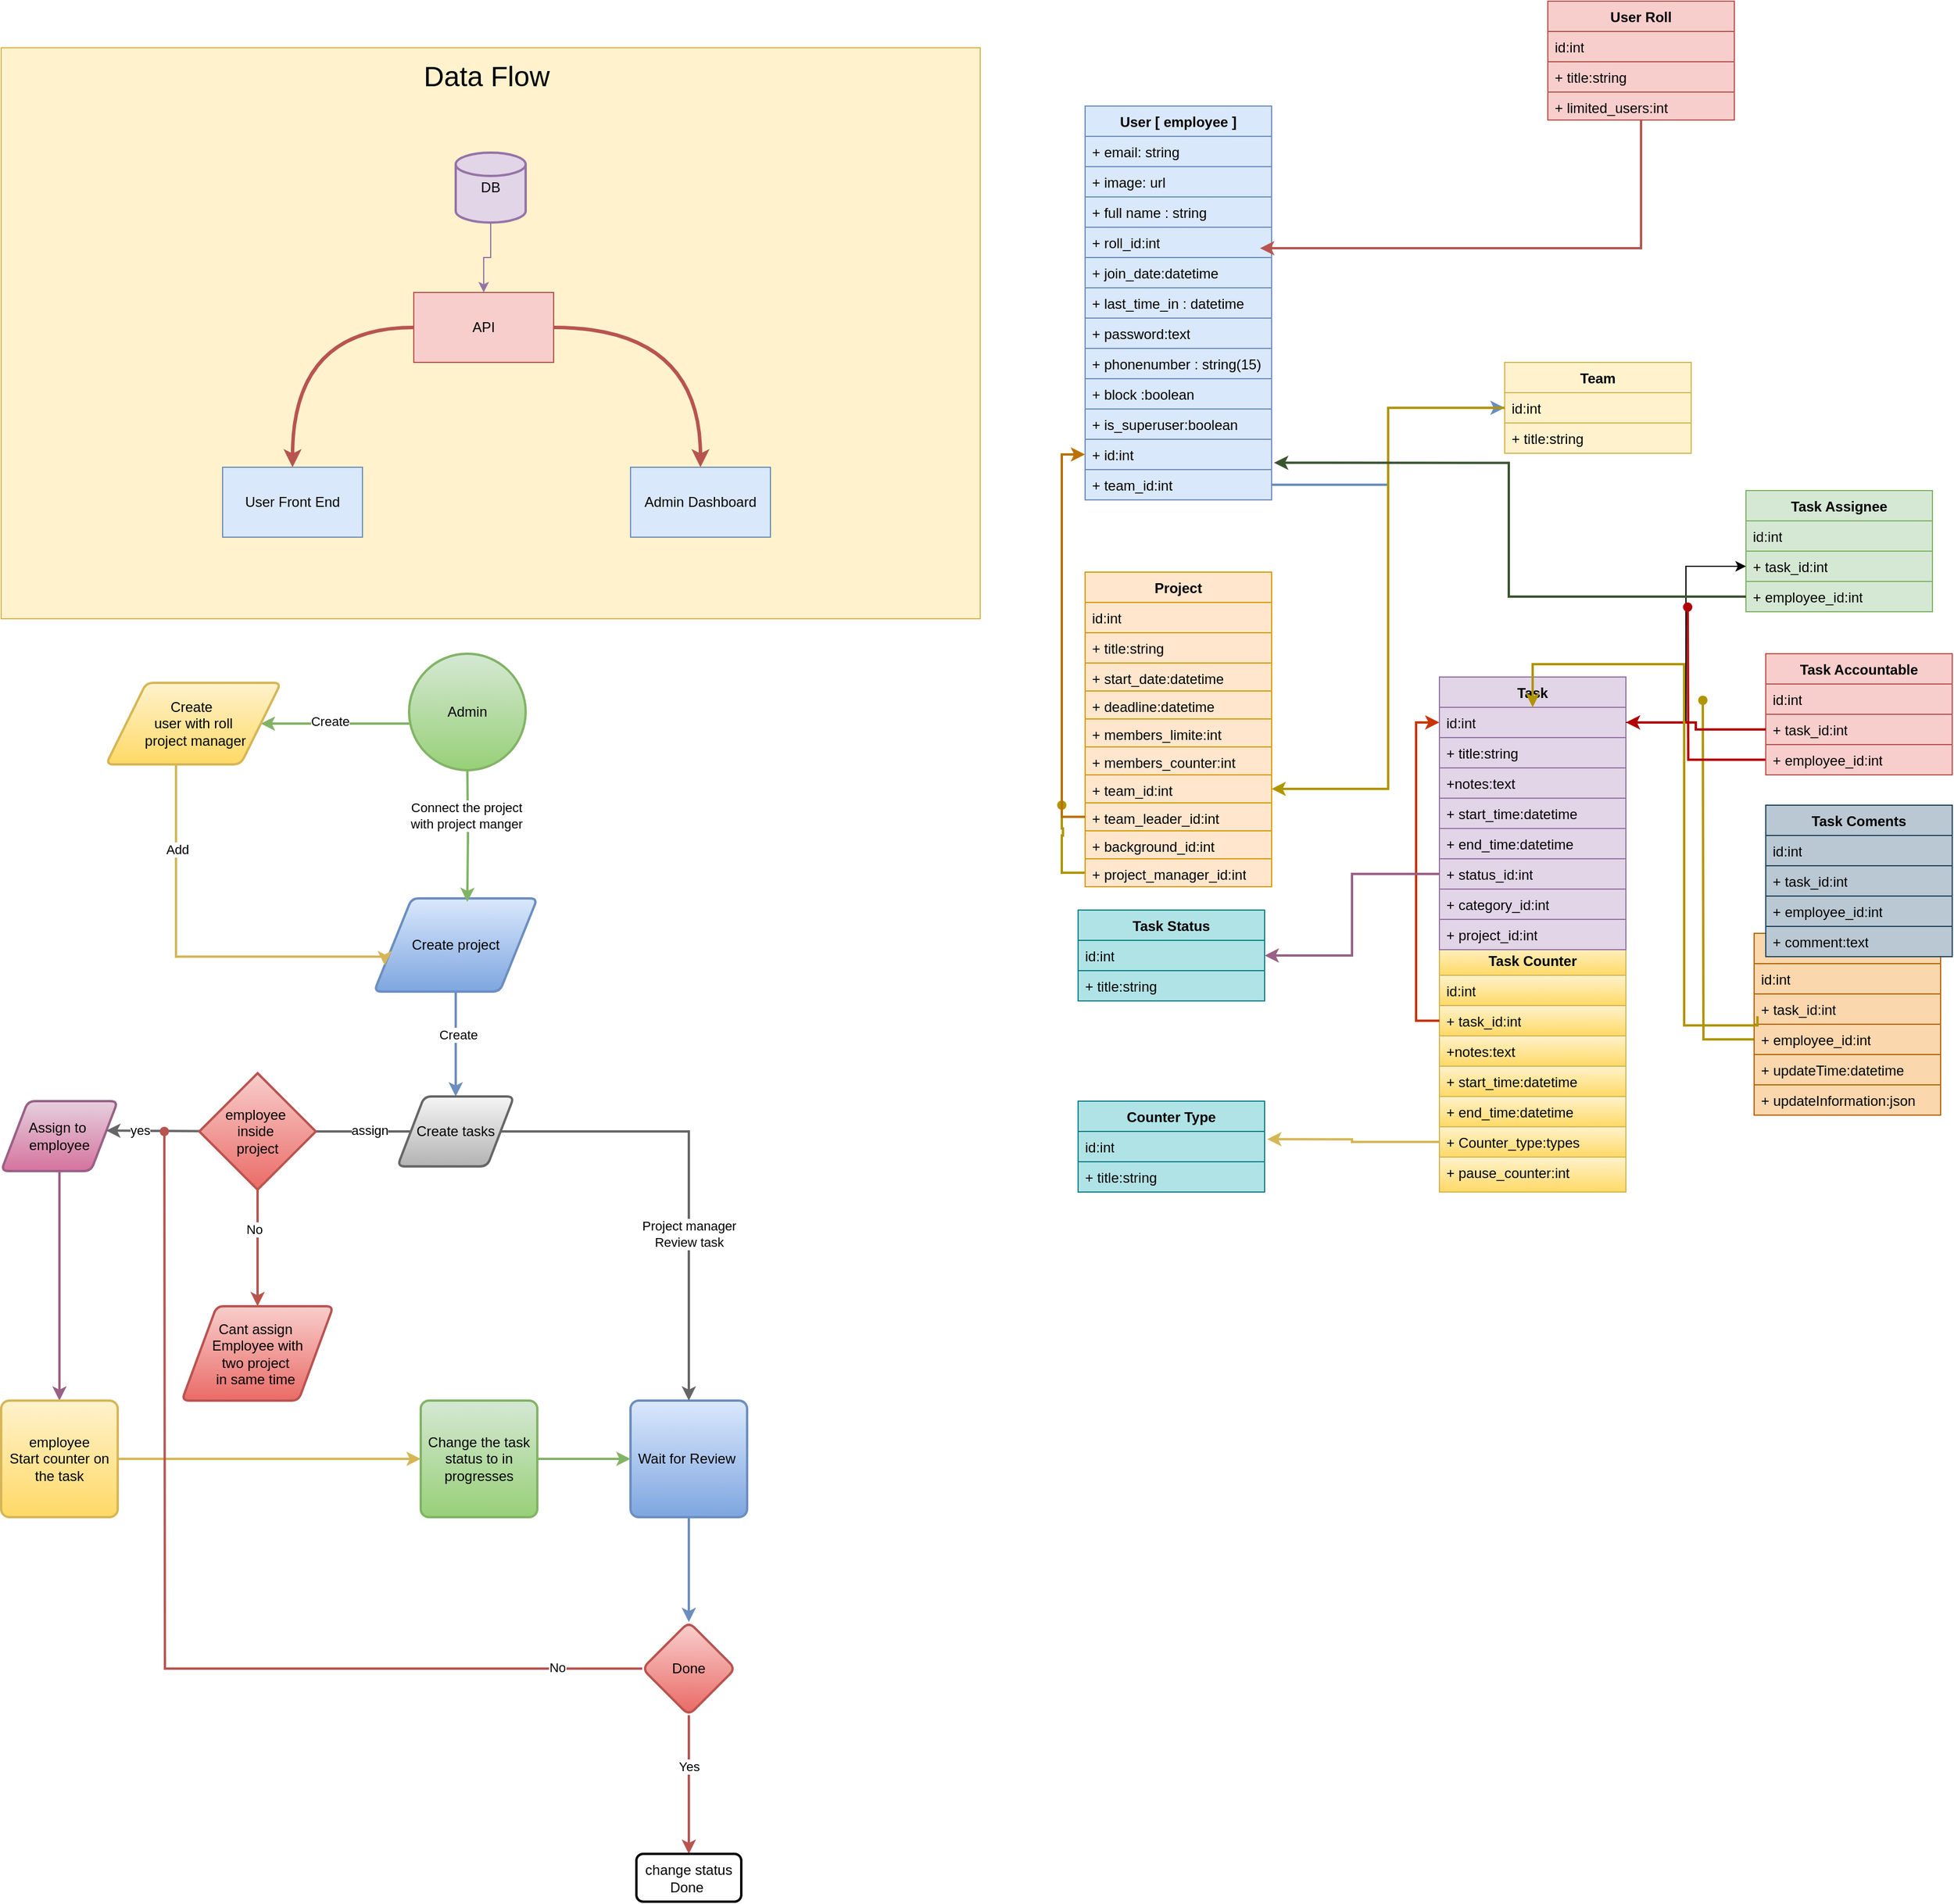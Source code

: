 <mxfile version="24.8.2">
  <diagram name="Page-1" id="TBbkrKBI1abnjVXR-A95">
    <mxGraphModel dx="2765" dy="1464" grid="1" gridSize="10" guides="1" tooltips="1" connect="1" arrows="1" fold="1" page="1" pageScale="1" pageWidth="827" pageHeight="1169" math="0" shadow="0">
      <root>
        <mxCell id="0" />
        <mxCell id="1" parent="0" />
        <mxCell id="BO3x0tzaN3jrDNA1PlhB-131" value="&lt;div style=&quot;direction: rtl;&quot;&gt;&lt;span style=&quot;background-color: initial;&quot;&gt;Task Update&lt;/span&gt;&lt;/div&gt;" style="swimlane;fontStyle=1;align=center;verticalAlign=top;childLayout=stackLayout;horizontal=1;startSize=26;horizontalStack=0;resizeParent=1;resizeParentMax=0;resizeLast=0;collapsible=1;marginBottom=0;whiteSpace=wrap;html=1;fillColor=#fad7ac;strokeColor=#b46504;" vertex="1" parent="1">
          <mxGeometry x="1514" y="810" width="160" height="156" as="geometry" />
        </mxCell>
        <mxCell id="BO3x0tzaN3jrDNA1PlhB-132" value="id:int" style="text;strokeColor=#b46504;fillColor=#fad7ac;align=left;verticalAlign=top;spacingLeft=4;spacingRight=4;overflow=hidden;rotatable=0;points=[[0,0.5],[1,0.5]];portConstraint=eastwest;whiteSpace=wrap;html=1;" vertex="1" parent="BO3x0tzaN3jrDNA1PlhB-131">
          <mxGeometry y="26" width="160" height="26" as="geometry" />
        </mxCell>
        <mxCell id="BO3x0tzaN3jrDNA1PlhB-134" value="+ task_id:int" style="text;strokeColor=#b46504;fillColor=#fad7ac;align=left;verticalAlign=top;spacingLeft=4;spacingRight=4;overflow=hidden;rotatable=0;points=[[0,0.5],[1,0.5]];portConstraint=eastwest;whiteSpace=wrap;html=1;" vertex="1" parent="BO3x0tzaN3jrDNA1PlhB-131">
          <mxGeometry y="52" width="160" height="26" as="geometry" />
        </mxCell>
        <mxCell id="BO3x0tzaN3jrDNA1PlhB-150" style="edgeStyle=orthogonalEdgeStyle;rounded=0;orthogonalLoop=1;jettySize=auto;html=1;endArrow=oval;endFill=1;fillColor=#e3c800;strokeColor=#B09500;strokeWidth=2;" edge="1" parent="BO3x0tzaN3jrDNA1PlhB-131" source="BO3x0tzaN3jrDNA1PlhB-135">
          <mxGeometry relative="1" as="geometry">
            <mxPoint x="-44" y="-200" as="targetPoint" />
          </mxGeometry>
        </mxCell>
        <mxCell id="BO3x0tzaN3jrDNA1PlhB-135" value="+ employee_id:int" style="text;strokeColor=#b46504;fillColor=#fad7ac;align=left;verticalAlign=top;spacingLeft=4;spacingRight=4;overflow=hidden;rotatable=0;points=[[0,0.5],[1,0.5]];portConstraint=eastwest;whiteSpace=wrap;html=1;" vertex="1" parent="BO3x0tzaN3jrDNA1PlhB-131">
          <mxGeometry y="78" width="160" height="26" as="geometry" />
        </mxCell>
        <mxCell id="BO3x0tzaN3jrDNA1PlhB-137" value="+ updateTime:datetime" style="text;strokeColor=#b46504;fillColor=#fad7ac;align=left;verticalAlign=top;spacingLeft=4;spacingRight=4;overflow=hidden;rotatable=0;points=[[0,0.5],[1,0.5]];portConstraint=eastwest;whiteSpace=wrap;html=1;" vertex="1" parent="BO3x0tzaN3jrDNA1PlhB-131">
          <mxGeometry y="104" width="160" height="26" as="geometry" />
        </mxCell>
        <mxCell id="BO3x0tzaN3jrDNA1PlhB-136" value="+ updateInformation:json" style="text;strokeColor=#b46504;fillColor=#fad7ac;align=left;verticalAlign=top;spacingLeft=4;spacingRight=4;overflow=hidden;rotatable=0;points=[[0,0.5],[1,0.5]];portConstraint=eastwest;whiteSpace=wrap;html=1;" vertex="1" parent="BO3x0tzaN3jrDNA1PlhB-131">
          <mxGeometry y="130" width="160" height="26" as="geometry" />
        </mxCell>
        <mxCell id="BO3x0tzaN3jrDNA1PlhB-138" value="Task Counter" style="swimlane;fontStyle=1;align=center;verticalAlign=top;childLayout=stackLayout;horizontal=1;startSize=26;horizontalStack=0;resizeParent=1;resizeParentMax=0;resizeLast=0;collapsible=1;marginBottom=0;whiteSpace=wrap;html=1;fillColor=#fff2cc;strokeColor=#d6b656;gradientColor=#ffd966;" vertex="1" parent="1">
          <mxGeometry x="1244" y="820" width="160" height="212" as="geometry" />
        </mxCell>
        <mxCell id="BO3x0tzaN3jrDNA1PlhB-139" value="id:int" style="text;strokeColor=#d6b656;fillColor=#fff2cc;align=left;verticalAlign=top;spacingLeft=4;spacingRight=4;overflow=hidden;rotatable=0;points=[[0,0.5],[1,0.5]];portConstraint=eastwest;whiteSpace=wrap;html=1;gradientColor=#ffd966;" vertex="1" parent="BO3x0tzaN3jrDNA1PlhB-138">
          <mxGeometry y="26" width="160" height="26" as="geometry" />
        </mxCell>
        <mxCell id="BO3x0tzaN3jrDNA1PlhB-141" value="+ task_id:int" style="text;strokeColor=#d6b656;fillColor=#fff2cc;align=left;verticalAlign=top;spacingLeft=4;spacingRight=4;overflow=hidden;rotatable=0;points=[[0,0.5],[1,0.5]];portConstraint=eastwest;whiteSpace=wrap;html=1;gradientColor=#ffd966;" vertex="1" parent="BO3x0tzaN3jrDNA1PlhB-138">
          <mxGeometry y="52" width="160" height="26" as="geometry" />
        </mxCell>
        <mxCell id="BO3x0tzaN3jrDNA1PlhB-142" value="+notes:text" style="text;strokeColor=#d6b656;fillColor=#fff2cc;align=left;verticalAlign=top;spacingLeft=4;spacingRight=4;overflow=hidden;rotatable=0;points=[[0,0.5],[1,0.5]];portConstraint=eastwest;whiteSpace=wrap;html=1;gradientColor=#ffd966;" vertex="1" parent="BO3x0tzaN3jrDNA1PlhB-138">
          <mxGeometry y="78" width="160" height="26" as="geometry" />
        </mxCell>
        <mxCell id="BO3x0tzaN3jrDNA1PlhB-143" value="+ start_time:datetime" style="text;strokeColor=#d6b656;fillColor=#fff2cc;align=left;verticalAlign=top;spacingLeft=4;spacingRight=4;overflow=hidden;rotatable=0;points=[[0,0.5],[1,0.5]];portConstraint=eastwest;whiteSpace=wrap;html=1;gradientColor=#ffd966;" vertex="1" parent="BO3x0tzaN3jrDNA1PlhB-138">
          <mxGeometry y="104" width="160" height="26" as="geometry" />
        </mxCell>
        <mxCell id="BO3x0tzaN3jrDNA1PlhB-144" value="+ end_time:datetime" style="text;strokeColor=#d6b656;fillColor=#fff2cc;align=left;verticalAlign=top;spacingLeft=4;spacingRight=4;overflow=hidden;rotatable=0;points=[[0,0.5],[1,0.5]];portConstraint=eastwest;whiteSpace=wrap;html=1;gradientColor=#ffd966;" vertex="1" parent="BO3x0tzaN3jrDNA1PlhB-138">
          <mxGeometry y="130" width="160" height="26" as="geometry" />
        </mxCell>
        <mxCell id="BO3x0tzaN3jrDNA1PlhB-145" value="+ Counter_type:types" style="text;strokeColor=#d6b656;fillColor=#fff2cc;align=left;verticalAlign=top;spacingLeft=4;spacingRight=4;overflow=hidden;rotatable=0;points=[[0,0.5],[1,0.5]];portConstraint=eastwest;whiteSpace=wrap;html=1;gradientColor=#ffd966;" vertex="1" parent="BO3x0tzaN3jrDNA1PlhB-138">
          <mxGeometry y="156" width="160" height="26" as="geometry" />
        </mxCell>
        <mxCell id="BO3x0tzaN3jrDNA1PlhB-146" value="+ pause_counter:int&amp;nbsp;" style="text;strokeColor=#d6b656;fillColor=#fff2cc;align=left;verticalAlign=top;spacingLeft=4;spacingRight=4;overflow=hidden;rotatable=0;points=[[0,0.5],[1,0.5]];portConstraint=eastwest;whiteSpace=wrap;html=1;gradientColor=#ffd966;" vertex="1" parent="BO3x0tzaN3jrDNA1PlhB-138">
          <mxGeometry y="182" width="160" height="30" as="geometry" />
        </mxCell>
        <mxCell id="BO3x0tzaN3jrDNA1PlhB-9" value="" style="group;fillColor=none;strokeColor=none;" vertex="1" connectable="0" parent="1">
          <mxGeometry x="10" y="50" width="840" height="1300" as="geometry" />
        </mxCell>
        <mxCell id="BO3x0tzaN3jrDNA1PlhB-7" value="" style="rounded=0;whiteSpace=wrap;html=1;fillColor=#fff2cc;strokeColor=#d6b656;" vertex="1" parent="BO3x0tzaN3jrDNA1PlhB-9">
          <mxGeometry width="840" height="490" as="geometry" />
        </mxCell>
        <mxCell id="BO3x0tzaN3jrDNA1PlhB-13" style="edgeStyle=orthogonalEdgeStyle;rounded=0;orthogonalLoop=1;jettySize=auto;html=1;fillColor=#e1d5e7;strokeColor=#9673a6;" edge="1" parent="BO3x0tzaN3jrDNA1PlhB-9" source="BO3x0tzaN3jrDNA1PlhB-6" target="BO3x0tzaN3jrDNA1PlhB-10">
          <mxGeometry relative="1" as="geometry" />
        </mxCell>
        <mxCell id="BO3x0tzaN3jrDNA1PlhB-6" value="DB" style="strokeWidth=2;html=1;shape=mxgraph.flowchart.database;whiteSpace=wrap;fillColor=#e1d5e7;strokeColor=#9673a6;" vertex="1" parent="BO3x0tzaN3jrDNA1PlhB-9">
          <mxGeometry x="390" y="90" width="60" height="60" as="geometry" />
        </mxCell>
        <mxCell id="BO3x0tzaN3jrDNA1PlhB-8" value="&lt;font style=&quot;font-size: 24px;&quot;&gt;Data Flow&amp;nbsp;&lt;/font&gt;" style="text;html=1;align=center;verticalAlign=middle;whiteSpace=wrap;rounded=0;" vertex="1" parent="BO3x0tzaN3jrDNA1PlhB-9">
          <mxGeometry x="320" y="10" width="200" height="30" as="geometry" />
        </mxCell>
        <mxCell id="BO3x0tzaN3jrDNA1PlhB-14" style="edgeStyle=orthogonalEdgeStyle;rounded=0;orthogonalLoop=1;jettySize=auto;html=1;curved=1;strokeWidth=3;fillColor=#f8cecc;strokeColor=#b85450;" edge="1" parent="BO3x0tzaN3jrDNA1PlhB-9" source="BO3x0tzaN3jrDNA1PlhB-10" target="BO3x0tzaN3jrDNA1PlhB-11">
          <mxGeometry relative="1" as="geometry" />
        </mxCell>
        <mxCell id="BO3x0tzaN3jrDNA1PlhB-15" style="edgeStyle=orthogonalEdgeStyle;rounded=0;orthogonalLoop=1;jettySize=auto;html=1;exitX=1;exitY=0.5;exitDx=0;exitDy=0;entryX=0.5;entryY=0;entryDx=0;entryDy=0;strokeWidth=3;curved=1;fillColor=#f8cecc;strokeColor=#b85450;" edge="1" parent="BO3x0tzaN3jrDNA1PlhB-9" source="BO3x0tzaN3jrDNA1PlhB-10" target="BO3x0tzaN3jrDNA1PlhB-12">
          <mxGeometry relative="1" as="geometry" />
        </mxCell>
        <mxCell id="BO3x0tzaN3jrDNA1PlhB-10" value="API" style="rounded=0;whiteSpace=wrap;html=1;fillColor=#f8cecc;strokeColor=#b85450;" vertex="1" parent="BO3x0tzaN3jrDNA1PlhB-9">
          <mxGeometry x="354" y="210" width="120" height="60" as="geometry" />
        </mxCell>
        <mxCell id="BO3x0tzaN3jrDNA1PlhB-11" value="User Front End" style="rounded=0;whiteSpace=wrap;html=1;fillColor=#dae8fc;strokeColor=#6c8ebf;" vertex="1" parent="BO3x0tzaN3jrDNA1PlhB-9">
          <mxGeometry x="190" y="360" width="120" height="60" as="geometry" />
        </mxCell>
        <mxCell id="BO3x0tzaN3jrDNA1PlhB-12" value="Admin Dashboard" style="rounded=0;whiteSpace=wrap;html=1;fillColor=#dae8fc;strokeColor=#6c8ebf;" vertex="1" parent="BO3x0tzaN3jrDNA1PlhB-9">
          <mxGeometry x="540" y="360" width="120" height="60" as="geometry" />
        </mxCell>
        <mxCell id="BO3x0tzaN3jrDNA1PlhB-16" value="User [ employee ]" style="swimlane;fontStyle=1;align=center;verticalAlign=top;childLayout=stackLayout;horizontal=1;startSize=26;horizontalStack=0;resizeParent=1;resizeParentMax=0;resizeLast=0;collapsible=1;marginBottom=0;whiteSpace=wrap;html=1;fillColor=#dae8fc;strokeColor=#6c8ebf;" vertex="1" parent="BO3x0tzaN3jrDNA1PlhB-9">
          <mxGeometry x="930" y="50" width="160" height="338" as="geometry" />
        </mxCell>
        <mxCell id="BO3x0tzaN3jrDNA1PlhB-17" value="+ email: string" style="text;strokeColor=#6c8ebf;fillColor=#dae8fc;align=left;verticalAlign=top;spacingLeft=4;spacingRight=4;overflow=hidden;rotatable=0;points=[[0,0.5],[1,0.5]];portConstraint=eastwest;whiteSpace=wrap;html=1;" vertex="1" parent="BO3x0tzaN3jrDNA1PlhB-16">
          <mxGeometry y="26" width="160" height="26" as="geometry" />
        </mxCell>
        <mxCell id="BO3x0tzaN3jrDNA1PlhB-19" value="+ image: url" style="text;strokeColor=#6c8ebf;fillColor=#dae8fc;align=left;verticalAlign=top;spacingLeft=4;spacingRight=4;overflow=hidden;rotatable=0;points=[[0,0.5],[1,0.5]];portConstraint=eastwest;whiteSpace=wrap;html=1;" vertex="1" parent="BO3x0tzaN3jrDNA1PlhB-16">
          <mxGeometry y="52" width="160" height="26" as="geometry" />
        </mxCell>
        <mxCell id="BO3x0tzaN3jrDNA1PlhB-22" value="+ full name : string" style="text;strokeColor=#6c8ebf;fillColor=#dae8fc;align=left;verticalAlign=top;spacingLeft=4;spacingRight=4;overflow=hidden;rotatable=0;points=[[0,0.5],[1,0.5]];portConstraint=eastwest;whiteSpace=wrap;html=1;" vertex="1" parent="BO3x0tzaN3jrDNA1PlhB-16">
          <mxGeometry y="78" width="160" height="26" as="geometry" />
        </mxCell>
        <mxCell id="BO3x0tzaN3jrDNA1PlhB-23" value="+ roll_id:int" style="text;strokeColor=#6c8ebf;fillColor=#dae8fc;align=left;verticalAlign=top;spacingLeft=4;spacingRight=4;overflow=hidden;rotatable=0;points=[[0,0.5],[1,0.5]];portConstraint=eastwest;whiteSpace=wrap;html=1;" vertex="1" parent="BO3x0tzaN3jrDNA1PlhB-16">
          <mxGeometry y="104" width="160" height="26" as="geometry" />
        </mxCell>
        <mxCell id="BO3x0tzaN3jrDNA1PlhB-21" value="+ join_date:datetime" style="text;strokeColor=#6c8ebf;fillColor=#dae8fc;align=left;verticalAlign=top;spacingLeft=4;spacingRight=4;overflow=hidden;rotatable=0;points=[[0,0.5],[1,0.5]];portConstraint=eastwest;whiteSpace=wrap;html=1;" vertex="1" parent="BO3x0tzaN3jrDNA1PlhB-16">
          <mxGeometry y="130" width="160" height="26" as="geometry" />
        </mxCell>
        <mxCell id="BO3x0tzaN3jrDNA1PlhB-24" value="+ last_time_in : datetime" style="text;strokeColor=#6c8ebf;fillColor=#dae8fc;align=left;verticalAlign=top;spacingLeft=4;spacingRight=4;overflow=hidden;rotatable=0;points=[[0,0.5],[1,0.5]];portConstraint=eastwest;whiteSpace=wrap;html=1;" vertex="1" parent="BO3x0tzaN3jrDNA1PlhB-16">
          <mxGeometry y="156" width="160" height="26" as="geometry" />
        </mxCell>
        <mxCell id="BO3x0tzaN3jrDNA1PlhB-25" value="+ password:text" style="text;strokeColor=#6c8ebf;fillColor=#dae8fc;align=left;verticalAlign=top;spacingLeft=4;spacingRight=4;overflow=hidden;rotatable=0;points=[[0,0.5],[1,0.5]];portConstraint=eastwest;whiteSpace=wrap;html=1;" vertex="1" parent="BO3x0tzaN3jrDNA1PlhB-16">
          <mxGeometry y="182" width="160" height="26" as="geometry" />
        </mxCell>
        <mxCell id="BO3x0tzaN3jrDNA1PlhB-26" value="+ phonenumber : string(15)" style="text;strokeColor=#6c8ebf;fillColor=#dae8fc;align=left;verticalAlign=top;spacingLeft=4;spacingRight=4;overflow=hidden;rotatable=0;points=[[0,0.5],[1,0.5]];portConstraint=eastwest;whiteSpace=wrap;html=1;" vertex="1" parent="BO3x0tzaN3jrDNA1PlhB-16">
          <mxGeometry y="208" width="160" height="26" as="geometry" />
        </mxCell>
        <mxCell id="BO3x0tzaN3jrDNA1PlhB-37" value="+ block :boolean" style="text;strokeColor=#6c8ebf;fillColor=#dae8fc;align=left;verticalAlign=top;spacingLeft=4;spacingRight=4;overflow=hidden;rotatable=0;points=[[0,0.5],[1,0.5]];portConstraint=eastwest;whiteSpace=wrap;html=1;" vertex="1" parent="BO3x0tzaN3jrDNA1PlhB-16">
          <mxGeometry y="234" width="160" height="26" as="geometry" />
        </mxCell>
        <mxCell id="BO3x0tzaN3jrDNA1PlhB-75" value="+ is_superuser:boolean" style="text;strokeColor=#6c8ebf;fillColor=#dae8fc;align=left;verticalAlign=top;spacingLeft=4;spacingRight=4;overflow=hidden;rotatable=0;points=[[0,0.5],[1,0.5]];portConstraint=eastwest;whiteSpace=wrap;html=1;" vertex="1" parent="BO3x0tzaN3jrDNA1PlhB-16">
          <mxGeometry y="260" width="160" height="26" as="geometry" />
        </mxCell>
        <mxCell id="BO3x0tzaN3jrDNA1PlhB-87" value="+ id:int" style="text;strokeColor=#6c8ebf;fillColor=#dae8fc;align=left;verticalAlign=top;spacingLeft=4;spacingRight=4;overflow=hidden;rotatable=0;points=[[0,0.5],[1,0.5]];portConstraint=eastwest;whiteSpace=wrap;html=1;" vertex="1" parent="BO3x0tzaN3jrDNA1PlhB-16">
          <mxGeometry y="286" width="160" height="26" as="geometry" />
        </mxCell>
        <mxCell id="BO3x0tzaN3jrDNA1PlhB-38" value="+ team_id:int&lt;div&gt;&lt;br&gt;&lt;/div&gt;" style="text;strokeColor=#6c8ebf;fillColor=#dae8fc;align=left;verticalAlign=top;spacingLeft=4;spacingRight=4;overflow=hidden;rotatable=0;points=[[0,0.5],[1,0.5]];portConstraint=eastwest;whiteSpace=wrap;html=1;" vertex="1" parent="BO3x0tzaN3jrDNA1PlhB-16">
          <mxGeometry y="312" width="160" height="26" as="geometry" />
        </mxCell>
        <mxCell id="BO3x0tzaN3jrDNA1PlhB-70" value="Project" style="swimlane;fontStyle=1;align=center;verticalAlign=top;childLayout=stackLayout;horizontal=1;startSize=26;horizontalStack=0;resizeParent=1;resizeParentMax=0;resizeLast=0;collapsible=1;marginBottom=0;whiteSpace=wrap;html=1;fillColor=#ffe6cc;strokeColor=#d79b00;" vertex="1" parent="BO3x0tzaN3jrDNA1PlhB-9">
          <mxGeometry x="930" y="450" width="160" height="270" as="geometry" />
        </mxCell>
        <mxCell id="BO3x0tzaN3jrDNA1PlhB-71" value="id:int" style="text;strokeColor=#d79b00;fillColor=#ffe6cc;align=left;verticalAlign=top;spacingLeft=4;spacingRight=4;overflow=hidden;rotatable=0;points=[[0,0.5],[1,0.5]];portConstraint=eastwest;whiteSpace=wrap;html=1;" vertex="1" parent="BO3x0tzaN3jrDNA1PlhB-70">
          <mxGeometry y="26" width="160" height="26" as="geometry" />
        </mxCell>
        <mxCell id="BO3x0tzaN3jrDNA1PlhB-73" value="+ title:string" style="text;strokeColor=#d79b00;fillColor=#ffe6cc;align=left;verticalAlign=top;spacingLeft=4;spacingRight=4;overflow=hidden;rotatable=0;points=[[0,0.5],[1,0.5]];portConstraint=eastwest;whiteSpace=wrap;html=1;" vertex="1" parent="BO3x0tzaN3jrDNA1PlhB-70">
          <mxGeometry y="52" width="160" height="26" as="geometry" />
        </mxCell>
        <mxCell id="BO3x0tzaN3jrDNA1PlhB-76" value="+ start_date:datetime" style="text;strokeColor=#d79b00;fillColor=#ffe6cc;align=left;verticalAlign=top;spacingLeft=4;spacingRight=4;overflow=hidden;rotatable=0;points=[[0,0.5],[1,0.5]];portConstraint=eastwest;whiteSpace=wrap;html=1;" vertex="1" parent="BO3x0tzaN3jrDNA1PlhB-70">
          <mxGeometry y="78" width="160" height="24" as="geometry" />
        </mxCell>
        <mxCell id="BO3x0tzaN3jrDNA1PlhB-77" value="+ deadline:datetime" style="text;strokeColor=#d79b00;fillColor=#ffe6cc;align=left;verticalAlign=top;spacingLeft=4;spacingRight=4;overflow=hidden;rotatable=0;points=[[0,0.5],[1,0.5]];portConstraint=eastwest;whiteSpace=wrap;html=1;" vertex="1" parent="BO3x0tzaN3jrDNA1PlhB-70">
          <mxGeometry y="102" width="160" height="24" as="geometry" />
        </mxCell>
        <mxCell id="BO3x0tzaN3jrDNA1PlhB-74" value="+ members_limite:int" style="text;strokeColor=#d79b00;fillColor=#ffe6cc;align=left;verticalAlign=top;spacingLeft=4;spacingRight=4;overflow=hidden;rotatable=0;points=[[0,0.5],[1,0.5]];portConstraint=eastwest;whiteSpace=wrap;html=1;" vertex="1" parent="BO3x0tzaN3jrDNA1PlhB-70">
          <mxGeometry y="126" width="160" height="24" as="geometry" />
        </mxCell>
        <mxCell id="BO3x0tzaN3jrDNA1PlhB-78" value="+ members_counter:int" style="text;strokeColor=#d79b00;fillColor=#ffe6cc;align=left;verticalAlign=top;spacingLeft=4;spacingRight=4;overflow=hidden;rotatable=0;points=[[0,0.5],[1,0.5]];portConstraint=eastwest;whiteSpace=wrap;html=1;" vertex="1" parent="BO3x0tzaN3jrDNA1PlhB-70">
          <mxGeometry y="150" width="160" height="24" as="geometry" />
        </mxCell>
        <mxCell id="BO3x0tzaN3jrDNA1PlhB-79" value="+ team_id:int" style="text;strokeColor=#d79b00;fillColor=#ffe6cc;align=left;verticalAlign=top;spacingLeft=4;spacingRight=4;overflow=hidden;rotatable=0;points=[[0,0.5],[1,0.5]];portConstraint=eastwest;whiteSpace=wrap;html=1;" vertex="1" parent="BO3x0tzaN3jrDNA1PlhB-70">
          <mxGeometry y="174" width="160" height="24" as="geometry" />
        </mxCell>
        <mxCell id="BO3x0tzaN3jrDNA1PlhB-80" value="+ team_leader_id:int" style="text;strokeColor=#d79b00;fillColor=#ffe6cc;align=left;verticalAlign=top;spacingLeft=4;spacingRight=4;overflow=hidden;rotatable=0;points=[[0,0.5],[1,0.5]];portConstraint=eastwest;whiteSpace=wrap;html=1;" vertex="1" parent="BO3x0tzaN3jrDNA1PlhB-70">
          <mxGeometry y="198" width="160" height="24" as="geometry" />
        </mxCell>
        <mxCell id="BO3x0tzaN3jrDNA1PlhB-91" style="edgeStyle=orthogonalEdgeStyle;rounded=0;orthogonalLoop=1;jettySize=auto;html=1;endArrow=oval;endFill=1;fillColor=#e3c800;strokeColor=#B09500;strokeWidth=2;" edge="1" parent="BO3x0tzaN3jrDNA1PlhB-70" source="BO3x0tzaN3jrDNA1PlhB-81">
          <mxGeometry relative="1" as="geometry">
            <mxPoint x="-20" y="200" as="targetPoint" />
            <Array as="points">
              <mxPoint x="-20" y="258" />
              <mxPoint x="-20" y="226" />
              <mxPoint x="-19" y="226" />
              <mxPoint x="-19" y="220" />
            </Array>
          </mxGeometry>
        </mxCell>
        <mxCell id="BO3x0tzaN3jrDNA1PlhB-92" value="+ background_id:int" style="text;strokeColor=#d79b00;fillColor=#ffe6cc;align=left;verticalAlign=top;spacingLeft=4;spacingRight=4;overflow=hidden;rotatable=0;points=[[0,0.5],[1,0.5]];portConstraint=eastwest;whiteSpace=wrap;html=1;" vertex="1" parent="BO3x0tzaN3jrDNA1PlhB-70">
          <mxGeometry y="222" width="160" height="24" as="geometry" />
        </mxCell>
        <mxCell id="BO3x0tzaN3jrDNA1PlhB-81" value="+ project_manager_id:int" style="text;strokeColor=#d79b00;fillColor=#ffe6cc;align=left;verticalAlign=top;spacingLeft=4;spacingRight=4;overflow=hidden;rotatable=0;points=[[0,0.5],[1,0.5]];portConstraint=eastwest;whiteSpace=wrap;html=1;" vertex="1" parent="BO3x0tzaN3jrDNA1PlhB-70">
          <mxGeometry y="246" width="160" height="24" as="geometry" />
        </mxCell>
        <mxCell id="BO3x0tzaN3jrDNA1PlhB-82" value="Team" style="swimlane;fontStyle=1;align=center;verticalAlign=top;childLayout=stackLayout;horizontal=1;startSize=26;horizontalStack=0;resizeParent=1;resizeParentMax=0;resizeLast=0;collapsible=1;marginBottom=0;whiteSpace=wrap;html=1;fillColor=#fff2cc;strokeColor=#d6b656;" vertex="1" parent="BO3x0tzaN3jrDNA1PlhB-9">
          <mxGeometry x="1290" y="270" width="160" height="78" as="geometry" />
        </mxCell>
        <mxCell id="BO3x0tzaN3jrDNA1PlhB-83" value="id:int" style="text;strokeColor=#d6b656;fillColor=#fff2cc;align=left;verticalAlign=top;spacingLeft=4;spacingRight=4;overflow=hidden;rotatable=0;points=[[0,0.5],[1,0.5]];portConstraint=eastwest;whiteSpace=wrap;html=1;" vertex="1" parent="BO3x0tzaN3jrDNA1PlhB-82">
          <mxGeometry y="26" width="160" height="26" as="geometry" />
        </mxCell>
        <mxCell id="BO3x0tzaN3jrDNA1PlhB-85" value="+ title:string" style="text;strokeColor=#d6b656;fillColor=#fff2cc;align=left;verticalAlign=top;spacingLeft=4;spacingRight=4;overflow=hidden;rotatable=0;points=[[0,0.5],[1,0.5]];portConstraint=eastwest;whiteSpace=wrap;html=1;" vertex="1" parent="BO3x0tzaN3jrDNA1PlhB-82">
          <mxGeometry y="52" width="160" height="26" as="geometry" />
        </mxCell>
        <mxCell id="BO3x0tzaN3jrDNA1PlhB-88" style="edgeStyle=orthogonalEdgeStyle;rounded=0;orthogonalLoop=1;jettySize=auto;html=1;entryX=0;entryY=0.5;entryDx=0;entryDy=0;strokeWidth=2;fillColor=#dae8fc;gradientColor=#7ea6e0;strokeColor=#6c8ebf;" edge="1" parent="BO3x0tzaN3jrDNA1PlhB-9" source="BO3x0tzaN3jrDNA1PlhB-38" target="BO3x0tzaN3jrDNA1PlhB-83">
          <mxGeometry relative="1" as="geometry" />
        </mxCell>
        <mxCell id="BO3x0tzaN3jrDNA1PlhB-89" style="edgeStyle=orthogonalEdgeStyle;rounded=0;orthogonalLoop=1;jettySize=auto;html=1;exitX=0;exitY=0.5;exitDx=0;exitDy=0;entryX=1;entryY=0.5;entryDx=0;entryDy=0;strokeWidth=2;fillColor=#e3c800;strokeColor=#B09500;" edge="1" parent="BO3x0tzaN3jrDNA1PlhB-9" source="BO3x0tzaN3jrDNA1PlhB-83" target="BO3x0tzaN3jrDNA1PlhB-79">
          <mxGeometry relative="1" as="geometry" />
        </mxCell>
        <mxCell id="BO3x0tzaN3jrDNA1PlhB-90" style="edgeStyle=orthogonalEdgeStyle;rounded=0;orthogonalLoop=1;jettySize=auto;html=1;entryX=0;entryY=0.5;entryDx=0;entryDy=0;fillColor=#f0a30a;strokeColor=#BD7000;strokeWidth=2;" edge="1" parent="BO3x0tzaN3jrDNA1PlhB-9" source="BO3x0tzaN3jrDNA1PlhB-80" target="BO3x0tzaN3jrDNA1PlhB-87">
          <mxGeometry relative="1" as="geometry" />
        </mxCell>
        <mxCell id="BO3x0tzaN3jrDNA1PlhB-93" value="Task" style="swimlane;fontStyle=1;align=center;verticalAlign=top;childLayout=stackLayout;horizontal=1;startSize=26;horizontalStack=0;resizeParent=1;resizeParentMax=0;resizeLast=0;collapsible=1;marginBottom=0;whiteSpace=wrap;html=1;fillColor=#e1d5e7;strokeColor=#9673a6;" vertex="1" parent="BO3x0tzaN3jrDNA1PlhB-9">
          <mxGeometry x="1234" y="540" width="160" height="234" as="geometry" />
        </mxCell>
        <mxCell id="BO3x0tzaN3jrDNA1PlhB-94" value="id:int" style="text;strokeColor=#9673a6;fillColor=#e1d5e7;align=left;verticalAlign=top;spacingLeft=4;spacingRight=4;overflow=hidden;rotatable=0;points=[[0,0.5],[1,0.5]];portConstraint=eastwest;whiteSpace=wrap;html=1;" vertex="1" parent="BO3x0tzaN3jrDNA1PlhB-93">
          <mxGeometry y="26" width="160" height="26" as="geometry" />
        </mxCell>
        <mxCell id="BO3x0tzaN3jrDNA1PlhB-96" value="+ title:string" style="text;strokeColor=#9673a6;fillColor=#e1d5e7;align=left;verticalAlign=top;spacingLeft=4;spacingRight=4;overflow=hidden;rotatable=0;points=[[0,0.5],[1,0.5]];portConstraint=eastwest;whiteSpace=wrap;html=1;" vertex="1" parent="BO3x0tzaN3jrDNA1PlhB-93">
          <mxGeometry y="52" width="160" height="26" as="geometry" />
        </mxCell>
        <mxCell id="BO3x0tzaN3jrDNA1PlhB-98" value="+notes:text" style="text;strokeColor=#9673a6;fillColor=#e1d5e7;align=left;verticalAlign=top;spacingLeft=4;spacingRight=4;overflow=hidden;rotatable=0;points=[[0,0.5],[1,0.5]];portConstraint=eastwest;whiteSpace=wrap;html=1;" vertex="1" parent="BO3x0tzaN3jrDNA1PlhB-93">
          <mxGeometry y="78" width="160" height="26" as="geometry" />
        </mxCell>
        <mxCell id="BO3x0tzaN3jrDNA1PlhB-97" value="+ start_time:datetime" style="text;strokeColor=#9673a6;fillColor=#e1d5e7;align=left;verticalAlign=top;spacingLeft=4;spacingRight=4;overflow=hidden;rotatable=0;points=[[0,0.5],[1,0.5]];portConstraint=eastwest;whiteSpace=wrap;html=1;" vertex="1" parent="BO3x0tzaN3jrDNA1PlhB-93">
          <mxGeometry y="104" width="160" height="26" as="geometry" />
        </mxCell>
        <mxCell id="BO3x0tzaN3jrDNA1PlhB-100" value="+ end_time:datetime" style="text;strokeColor=#9673a6;fillColor=#e1d5e7;align=left;verticalAlign=top;spacingLeft=4;spacingRight=4;overflow=hidden;rotatable=0;points=[[0,0.5],[1,0.5]];portConstraint=eastwest;whiteSpace=wrap;html=1;" vertex="1" parent="BO3x0tzaN3jrDNA1PlhB-93">
          <mxGeometry y="130" width="160" height="26" as="geometry" />
        </mxCell>
        <mxCell id="BO3x0tzaN3jrDNA1PlhB-99" value="+ status_id:int" style="text;strokeColor=#9673a6;fillColor=#e1d5e7;align=left;verticalAlign=top;spacingLeft=4;spacingRight=4;overflow=hidden;rotatable=0;points=[[0,0.5],[1,0.5]];portConstraint=eastwest;whiteSpace=wrap;html=1;" vertex="1" parent="BO3x0tzaN3jrDNA1PlhB-93">
          <mxGeometry y="156" width="160" height="26" as="geometry" />
        </mxCell>
        <mxCell id="BO3x0tzaN3jrDNA1PlhB-101" value="+ category_id:int" style="text;strokeColor=#9673a6;fillColor=#e1d5e7;align=left;verticalAlign=top;spacingLeft=4;spacingRight=4;overflow=hidden;rotatable=0;points=[[0,0.5],[1,0.5]];portConstraint=eastwest;whiteSpace=wrap;html=1;" vertex="1" parent="BO3x0tzaN3jrDNA1PlhB-93">
          <mxGeometry y="182" width="160" height="26" as="geometry" />
        </mxCell>
        <mxCell id="BO3x0tzaN3jrDNA1PlhB-104" value="+ project_id:int" style="text;strokeColor=#9673a6;fillColor=#e1d5e7;align=left;verticalAlign=top;spacingLeft=4;spacingRight=4;overflow=hidden;rotatable=0;points=[[0,0.5],[1,0.5]];portConstraint=eastwest;whiteSpace=wrap;html=1;" vertex="1" parent="BO3x0tzaN3jrDNA1PlhB-93">
          <mxGeometry y="208" width="160" height="26" as="geometry" />
        </mxCell>
        <mxCell id="BO3x0tzaN3jrDNA1PlhB-105" value="Task Assignee" style="swimlane;fontStyle=1;align=center;verticalAlign=top;childLayout=stackLayout;horizontal=1;startSize=26;horizontalStack=0;resizeParent=1;resizeParentMax=0;resizeLast=0;collapsible=1;marginBottom=0;whiteSpace=wrap;html=1;fillColor=#d5e8d4;strokeColor=#82b366;" vertex="1" parent="BO3x0tzaN3jrDNA1PlhB-9">
          <mxGeometry x="1497" y="380" width="160" height="104" as="geometry" />
        </mxCell>
        <mxCell id="BO3x0tzaN3jrDNA1PlhB-106" value="id:int" style="text;strokeColor=#82b366;fillColor=#d5e8d4;align=left;verticalAlign=top;spacingLeft=4;spacingRight=4;overflow=hidden;rotatable=0;points=[[0,0.5],[1,0.5]];portConstraint=eastwest;whiteSpace=wrap;html=1;" vertex="1" parent="BO3x0tzaN3jrDNA1PlhB-105">
          <mxGeometry y="26" width="160" height="26" as="geometry" />
        </mxCell>
        <mxCell id="BO3x0tzaN3jrDNA1PlhB-108" value="+ task_id:int" style="text;strokeColor=#82b366;fillColor=#d5e8d4;align=left;verticalAlign=top;spacingLeft=4;spacingRight=4;overflow=hidden;rotatable=0;points=[[0,0.5],[1,0.5]];portConstraint=eastwest;whiteSpace=wrap;html=1;" vertex="1" parent="BO3x0tzaN3jrDNA1PlhB-105">
          <mxGeometry y="52" width="160" height="26" as="geometry" />
        </mxCell>
        <mxCell id="BO3x0tzaN3jrDNA1PlhB-109" value="+ employee_id:int" style="text;strokeColor=#82b366;fillColor=#d5e8d4;align=left;verticalAlign=top;spacingLeft=4;spacingRight=4;overflow=hidden;rotatable=0;points=[[0,0.5],[1,0.5]];portConstraint=eastwest;whiteSpace=wrap;html=1;" vertex="1" parent="BO3x0tzaN3jrDNA1PlhB-105">
          <mxGeometry y="78" width="160" height="26" as="geometry" />
        </mxCell>
        <mxCell id="BO3x0tzaN3jrDNA1PlhB-115" style="edgeStyle=orthogonalEdgeStyle;rounded=0;orthogonalLoop=1;jettySize=auto;html=1;exitX=1;exitY=0.5;exitDx=0;exitDy=0;entryX=0;entryY=0.5;entryDx=0;entryDy=0;" edge="1" parent="BO3x0tzaN3jrDNA1PlhB-9" source="BO3x0tzaN3jrDNA1PlhB-94" target="BO3x0tzaN3jrDNA1PlhB-108">
          <mxGeometry relative="1" as="geometry" />
        </mxCell>
        <mxCell id="BO3x0tzaN3jrDNA1PlhB-116" style="edgeStyle=orthogonalEdgeStyle;rounded=0;orthogonalLoop=1;jettySize=auto;html=1;entryX=1.013;entryY=0.776;entryDx=0;entryDy=0;entryPerimeter=0;strokeWidth=2;fillColor=#6d8764;strokeColor=#3A5431;" edge="1" parent="BO3x0tzaN3jrDNA1PlhB-9" source="BO3x0tzaN3jrDNA1PlhB-109" target="BO3x0tzaN3jrDNA1PlhB-87">
          <mxGeometry relative="1" as="geometry" />
        </mxCell>
        <mxCell id="BO3x0tzaN3jrDNA1PlhB-117" value="Task Accountable" style="swimlane;fontStyle=1;align=center;verticalAlign=top;childLayout=stackLayout;horizontal=1;startSize=26;horizontalStack=0;resizeParent=1;resizeParentMax=0;resizeLast=0;collapsible=1;marginBottom=0;whiteSpace=wrap;html=1;fillColor=#f8cecc;strokeColor=#b85450;" vertex="1" parent="BO3x0tzaN3jrDNA1PlhB-9">
          <mxGeometry x="1514" y="520" width="160" height="104" as="geometry" />
        </mxCell>
        <mxCell id="BO3x0tzaN3jrDNA1PlhB-118" value="id:int" style="text;strokeColor=#b85450;fillColor=#f8cecc;align=left;verticalAlign=top;spacingLeft=4;spacingRight=4;overflow=hidden;rotatable=0;points=[[0,0.5],[1,0.5]];portConstraint=eastwest;whiteSpace=wrap;html=1;" vertex="1" parent="BO3x0tzaN3jrDNA1PlhB-117">
          <mxGeometry y="26" width="160" height="26" as="geometry" />
        </mxCell>
        <mxCell id="BO3x0tzaN3jrDNA1PlhB-120" value="+ task_id:int" style="text;strokeColor=#b85450;fillColor=#f8cecc;align=left;verticalAlign=top;spacingLeft=4;spacingRight=4;overflow=hidden;rotatable=0;points=[[0,0.5],[1,0.5]];portConstraint=eastwest;whiteSpace=wrap;html=1;" vertex="1" parent="BO3x0tzaN3jrDNA1PlhB-117">
          <mxGeometry y="52" width="160" height="26" as="geometry" />
        </mxCell>
        <mxCell id="BO3x0tzaN3jrDNA1PlhB-123" style="edgeStyle=orthogonalEdgeStyle;rounded=0;orthogonalLoop=1;jettySize=auto;html=1;exitX=0;exitY=0.5;exitDx=0;exitDy=0;endArrow=oval;endFill=1;strokeWidth=2;fillColor=#e51400;strokeColor=#B20000;" edge="1" parent="BO3x0tzaN3jrDNA1PlhB-117" source="BO3x0tzaN3jrDNA1PlhB-121">
          <mxGeometry relative="1" as="geometry">
            <mxPoint x="-67" y="-40" as="targetPoint" />
          </mxGeometry>
        </mxCell>
        <mxCell id="BO3x0tzaN3jrDNA1PlhB-121" value="+ employee_id:int" style="text;strokeColor=#b85450;fillColor=#f8cecc;align=left;verticalAlign=top;spacingLeft=4;spacingRight=4;overflow=hidden;rotatable=0;points=[[0,0.5],[1,0.5]];portConstraint=eastwest;whiteSpace=wrap;html=1;" vertex="1" parent="BO3x0tzaN3jrDNA1PlhB-117">
          <mxGeometry y="78" width="160" height="26" as="geometry" />
        </mxCell>
        <mxCell id="BO3x0tzaN3jrDNA1PlhB-122" style="edgeStyle=orthogonalEdgeStyle;rounded=0;orthogonalLoop=1;jettySize=auto;html=1;exitX=0;exitY=0.5;exitDx=0;exitDy=0;entryX=1;entryY=0.5;entryDx=0;entryDy=0;fillColor=#e51400;strokeColor=#B20000;strokeWidth=2;" edge="1" parent="BO3x0tzaN3jrDNA1PlhB-9" source="BO3x0tzaN3jrDNA1PlhB-120" target="BO3x0tzaN3jrDNA1PlhB-94">
          <mxGeometry relative="1" as="geometry" />
        </mxCell>
        <mxCell id="BO3x0tzaN3jrDNA1PlhB-124" value="Task Coments" style="swimlane;fontStyle=1;align=center;verticalAlign=top;childLayout=stackLayout;horizontal=1;startSize=26;horizontalStack=0;resizeParent=1;resizeParentMax=0;resizeLast=0;collapsible=1;marginBottom=0;whiteSpace=wrap;html=1;fillColor=#bac8d3;strokeColor=#23445d;" vertex="1" parent="BO3x0tzaN3jrDNA1PlhB-9">
          <mxGeometry x="1514" y="650" width="160" height="130" as="geometry" />
        </mxCell>
        <mxCell id="BO3x0tzaN3jrDNA1PlhB-125" value="id:int" style="text;strokeColor=#23445d;fillColor=#bac8d3;align=left;verticalAlign=top;spacingLeft=4;spacingRight=4;overflow=hidden;rotatable=0;points=[[0,0.5],[1,0.5]];portConstraint=eastwest;whiteSpace=wrap;html=1;" vertex="1" parent="BO3x0tzaN3jrDNA1PlhB-124">
          <mxGeometry y="26" width="160" height="26" as="geometry" />
        </mxCell>
        <mxCell id="BO3x0tzaN3jrDNA1PlhB-127" value="+ task_id:int" style="text;strokeColor=#23445d;fillColor=#bac8d3;align=left;verticalAlign=top;spacingLeft=4;spacingRight=4;overflow=hidden;rotatable=0;points=[[0,0.5],[1,0.5]];portConstraint=eastwest;whiteSpace=wrap;html=1;" vertex="1" parent="BO3x0tzaN3jrDNA1PlhB-124">
          <mxGeometry y="52" width="160" height="26" as="geometry" />
        </mxCell>
        <mxCell id="BO3x0tzaN3jrDNA1PlhB-129" value="+ employee_id:int" style="text;strokeColor=#23445d;fillColor=#bac8d3;align=left;verticalAlign=top;spacingLeft=4;spacingRight=4;overflow=hidden;rotatable=0;points=[[0,0.5],[1,0.5]];portConstraint=eastwest;whiteSpace=wrap;html=1;" vertex="1" parent="BO3x0tzaN3jrDNA1PlhB-124">
          <mxGeometry y="78" width="160" height="26" as="geometry" />
        </mxCell>
        <mxCell id="BO3x0tzaN3jrDNA1PlhB-130" value="+ comment:text" style="text;strokeColor=#23445d;fillColor=#bac8d3;align=left;verticalAlign=top;spacingLeft=4;spacingRight=4;overflow=hidden;rotatable=0;points=[[0,0.5],[1,0.5]];portConstraint=eastwest;whiteSpace=wrap;html=1;" vertex="1" parent="BO3x0tzaN3jrDNA1PlhB-124">
          <mxGeometry y="104" width="160" height="26" as="geometry" />
        </mxCell>
        <mxCell id="BO3x0tzaN3jrDNA1PlhB-170" style="edgeStyle=orthogonalEdgeStyle;rounded=0;orthogonalLoop=1;jettySize=auto;html=1;strokeWidth=2;fillColor=#d5e8d4;gradientColor=#97d077;strokeColor=#82b366;" edge="1" parent="BO3x0tzaN3jrDNA1PlhB-9" source="BO3x0tzaN3jrDNA1PlhB-166" target="BO3x0tzaN3jrDNA1PlhB-169">
          <mxGeometry relative="1" as="geometry">
            <Array as="points">
              <mxPoint x="320" y="580" />
              <mxPoint x="320" y="580" />
            </Array>
          </mxGeometry>
        </mxCell>
        <mxCell id="BO3x0tzaN3jrDNA1PlhB-172" value="Create" style="edgeLabel;html=1;align=center;verticalAlign=middle;resizable=0;points=[];" vertex="1" connectable="0" parent="BO3x0tzaN3jrDNA1PlhB-170">
          <mxGeometry x="0.071" y="-2" relative="1" as="geometry">
            <mxPoint as="offset" />
          </mxGeometry>
        </mxCell>
        <mxCell id="BO3x0tzaN3jrDNA1PlhB-166" value="Admin" style="strokeWidth=2;html=1;shape=mxgraph.flowchart.start_2;whiteSpace=wrap;fillColor=#d5e8d4;gradientColor=#97d077;strokeColor=#82b366;" vertex="1" parent="BO3x0tzaN3jrDNA1PlhB-9">
          <mxGeometry x="350" y="520" width="100" height="100" as="geometry" />
        </mxCell>
        <mxCell id="BO3x0tzaN3jrDNA1PlhB-176" style="edgeStyle=orthogonalEdgeStyle;rounded=0;orthogonalLoop=1;jettySize=auto;html=1;strokeWidth=2;fillColor=#dae8fc;gradientColor=#7ea6e0;strokeColor=#6c8ebf;" edge="1" parent="BO3x0tzaN3jrDNA1PlhB-9" source="BO3x0tzaN3jrDNA1PlhB-167" target="BO3x0tzaN3jrDNA1PlhB-175">
          <mxGeometry relative="1" as="geometry" />
        </mxCell>
        <mxCell id="BO3x0tzaN3jrDNA1PlhB-206" value="Create" style="edgeLabel;html=1;align=center;verticalAlign=middle;resizable=0;points=[];" vertex="1" connectable="0" parent="BO3x0tzaN3jrDNA1PlhB-176">
          <mxGeometry x="-0.182" y="2" relative="1" as="geometry">
            <mxPoint as="offset" />
          </mxGeometry>
        </mxCell>
        <mxCell id="BO3x0tzaN3jrDNA1PlhB-167" value="Create project" style="shape=parallelogram;html=1;strokeWidth=2;perimeter=parallelogramPerimeter;whiteSpace=wrap;rounded=1;arcSize=12;size=0.23;fillColor=#dae8fc;gradientColor=#7ea6e0;strokeColor=#6c8ebf;" vertex="1" parent="BO3x0tzaN3jrDNA1PlhB-9">
          <mxGeometry x="320" y="730" width="140" height="80" as="geometry" />
        </mxCell>
        <mxCell id="BO3x0tzaN3jrDNA1PlhB-168" style="edgeStyle=orthogonalEdgeStyle;rounded=0;orthogonalLoop=1;jettySize=auto;html=1;entryX=0.571;entryY=0.038;entryDx=0;entryDy=0;entryPerimeter=0;strokeWidth=2;fillColor=#d5e8d4;gradientColor=#97d077;strokeColor=#82b366;" edge="1" parent="BO3x0tzaN3jrDNA1PlhB-9" target="BO3x0tzaN3jrDNA1PlhB-167">
          <mxGeometry relative="1" as="geometry">
            <mxPoint x="400" y="620" as="sourcePoint" />
          </mxGeometry>
        </mxCell>
        <mxCell id="BO3x0tzaN3jrDNA1PlhB-174" value="Connect the project&lt;div&gt;with project manger&lt;/div&gt;" style="edgeLabel;html=1;align=center;verticalAlign=middle;resizable=0;points=[];" vertex="1" connectable="0" parent="BO3x0tzaN3jrDNA1PlhB-168">
          <mxGeometry x="-0.295" y="-2" relative="1" as="geometry">
            <mxPoint y="-1" as="offset" />
          </mxGeometry>
        </mxCell>
        <mxCell id="BO3x0tzaN3jrDNA1PlhB-171" style="edgeStyle=orthogonalEdgeStyle;rounded=0;orthogonalLoop=1;jettySize=auto;html=1;entryX=0;entryY=0.75;entryDx=0;entryDy=0;fillColor=#fff2cc;gradientColor=#ffd966;strokeColor=#d6b656;strokeWidth=2;" edge="1" parent="BO3x0tzaN3jrDNA1PlhB-9" source="BO3x0tzaN3jrDNA1PlhB-169" target="BO3x0tzaN3jrDNA1PlhB-167">
          <mxGeometry relative="1" as="geometry">
            <Array as="points">
              <mxPoint x="150" y="780" />
              <mxPoint x="329" y="780" />
            </Array>
          </mxGeometry>
        </mxCell>
        <mxCell id="BO3x0tzaN3jrDNA1PlhB-173" value="Add" style="edgeLabel;html=1;align=center;verticalAlign=middle;resizable=0;points=[];" vertex="1" connectable="0" parent="BO3x0tzaN3jrDNA1PlhB-171">
          <mxGeometry x="-0.585" y="1" relative="1" as="geometry">
            <mxPoint as="offset" />
          </mxGeometry>
        </mxCell>
        <mxCell id="BO3x0tzaN3jrDNA1PlhB-169" value="Create&amp;nbsp;&lt;div&gt;user with roll&lt;/div&gt;&lt;div&gt;&amp;nbsp;project manager&lt;/div&gt;" style="shape=parallelogram;html=1;strokeWidth=2;perimeter=parallelogramPerimeter;whiteSpace=wrap;rounded=1;arcSize=12;size=0.23;fillColor=#fff2cc;gradientColor=#ffd966;strokeColor=#d6b656;" vertex="1" parent="BO3x0tzaN3jrDNA1PlhB-9">
          <mxGeometry x="90" y="545" width="150" height="70" as="geometry" />
        </mxCell>
        <mxCell id="BO3x0tzaN3jrDNA1PlhB-175" value="Create tasks" style="shape=parallelogram;html=1;strokeWidth=2;perimeter=parallelogramPerimeter;whiteSpace=wrap;rounded=1;arcSize=12;size=0.23;fillColor=#f5f5f5;gradientColor=#b3b3b3;strokeColor=#666666;" vertex="1" parent="BO3x0tzaN3jrDNA1PlhB-9">
          <mxGeometry x="340" y="900" width="100" height="60" as="geometry" />
        </mxCell>
        <mxCell id="BO3x0tzaN3jrDNA1PlhB-189" style="edgeStyle=orthogonalEdgeStyle;rounded=0;orthogonalLoop=1;jettySize=auto;html=1;entryX=0.5;entryY=0;entryDx=0;entryDy=0;strokeWidth=2;fillColor=#e6d0de;gradientColor=#d5739d;strokeColor=#996185;" edge="1" parent="BO3x0tzaN3jrDNA1PlhB-9" source="BO3x0tzaN3jrDNA1PlhB-177" target="BO3x0tzaN3jrDNA1PlhB-188">
          <mxGeometry relative="1" as="geometry" />
        </mxCell>
        <mxCell id="BO3x0tzaN3jrDNA1PlhB-177" value="Assign to&amp;nbsp;&lt;div&gt;employee&lt;/div&gt;" style="shape=parallelogram;html=1;strokeWidth=2;perimeter=parallelogramPerimeter;whiteSpace=wrap;rounded=1;arcSize=12;size=0.23;fillColor=#e6d0de;gradientColor=#d5739d;strokeColor=#996185;" vertex="1" parent="BO3x0tzaN3jrDNA1PlhB-9">
          <mxGeometry y="904" width="100" height="60" as="geometry" />
        </mxCell>
        <mxCell id="BO3x0tzaN3jrDNA1PlhB-178" style="edgeStyle=orthogonalEdgeStyle;rounded=0;orthogonalLoop=1;jettySize=auto;html=1;entryX=0.901;entryY=0.421;entryDx=0;entryDy=0;entryPerimeter=0;fillColor=#f5f5f5;gradientColor=#b3b3b3;strokeColor=#666666;strokeWidth=2;" edge="1" parent="BO3x0tzaN3jrDNA1PlhB-9" source="BO3x0tzaN3jrDNA1PlhB-175" target="BO3x0tzaN3jrDNA1PlhB-177">
          <mxGeometry relative="1" as="geometry" />
        </mxCell>
        <mxCell id="BO3x0tzaN3jrDNA1PlhB-182" value="yes" style="edgeLabel;html=1;align=center;verticalAlign=middle;resizable=0;points=[];" vertex="1" connectable="0" parent="BO3x0tzaN3jrDNA1PlhB-178">
          <mxGeometry x="0.782" y="-1" relative="1" as="geometry">
            <mxPoint as="offset" />
          </mxGeometry>
        </mxCell>
        <mxCell id="BO3x0tzaN3jrDNA1PlhB-207" value="assign" style="edgeLabel;html=1;align=center;verticalAlign=middle;resizable=0;points=[];" vertex="1" connectable="0" parent="BO3x0tzaN3jrDNA1PlhB-178">
          <mxGeometry x="-0.729" y="-1" relative="1" as="geometry">
            <mxPoint as="offset" />
          </mxGeometry>
        </mxCell>
        <mxCell id="BO3x0tzaN3jrDNA1PlhB-184" style="edgeStyle=orthogonalEdgeStyle;rounded=0;orthogonalLoop=1;jettySize=auto;html=1;entryX=0.5;entryY=0;entryDx=0;entryDy=0;strokeWidth=2;fillColor=#f8cecc;gradientColor=#ea6b66;strokeColor=#b85450;" edge="1" parent="BO3x0tzaN3jrDNA1PlhB-9" source="BO3x0tzaN3jrDNA1PlhB-181" target="BO3x0tzaN3jrDNA1PlhB-183">
          <mxGeometry relative="1" as="geometry" />
        </mxCell>
        <mxCell id="BO3x0tzaN3jrDNA1PlhB-185" value="No" style="edgeLabel;html=1;align=center;verticalAlign=middle;resizable=0;points=[];" vertex="1" connectable="0" parent="BO3x0tzaN3jrDNA1PlhB-184">
          <mxGeometry x="-0.334" y="-3" relative="1" as="geometry">
            <mxPoint as="offset" />
          </mxGeometry>
        </mxCell>
        <mxCell id="BO3x0tzaN3jrDNA1PlhB-181" value="employee&amp;nbsp;&lt;div&gt;inside&amp;nbsp;&lt;/div&gt;&lt;div&gt;project&lt;/div&gt;" style="strokeWidth=2;html=1;shape=mxgraph.flowchart.decision;whiteSpace=wrap;fillColor=#f8cecc;gradientColor=#ea6b66;strokeColor=#b85450;" vertex="1" parent="BO3x0tzaN3jrDNA1PlhB-9">
          <mxGeometry x="170" y="880" width="100" height="100" as="geometry" />
        </mxCell>
        <mxCell id="BO3x0tzaN3jrDNA1PlhB-183" value="Cant assign&amp;nbsp;&lt;div&gt;Employee with&lt;/div&gt;&lt;div&gt;two project&amp;nbsp;&lt;/div&gt;&lt;div&gt;in same time&amp;nbsp;&lt;/div&gt;" style="shape=parallelogram;html=1;strokeWidth=2;perimeter=parallelogramPerimeter;whiteSpace=wrap;rounded=1;arcSize=12;size=0.23;fillColor=#f8cecc;gradientColor=#ea6b66;strokeColor=#b85450;" vertex="1" parent="BO3x0tzaN3jrDNA1PlhB-9">
          <mxGeometry x="155" y="1080" width="130" height="81" as="geometry" />
        </mxCell>
        <mxCell id="BO3x0tzaN3jrDNA1PlhB-188" value="employee&lt;div&gt;Start counter on the task&lt;/div&gt;" style="rounded=1;whiteSpace=wrap;html=1;absoluteArcSize=1;arcSize=14;strokeWidth=2;fillColor=#fff2cc;gradientColor=#ffd966;strokeColor=#d6b656;" vertex="1" parent="BO3x0tzaN3jrDNA1PlhB-9">
          <mxGeometry y="1161" width="100" height="100" as="geometry" />
        </mxCell>
        <mxCell id="BO3x0tzaN3jrDNA1PlhB-191" value="Change the task status to in progresses" style="rounded=1;whiteSpace=wrap;html=1;absoluteArcSize=1;arcSize=14;strokeWidth=2;fillColor=#d5e8d4;gradientColor=#97d077;strokeColor=#82b366;" vertex="1" parent="BO3x0tzaN3jrDNA1PlhB-9">
          <mxGeometry x="360" y="1161" width="100" height="100" as="geometry" />
        </mxCell>
        <mxCell id="BO3x0tzaN3jrDNA1PlhB-192" value="" style="edgeStyle=orthogonalEdgeStyle;rounded=0;orthogonalLoop=1;jettySize=auto;html=1;strokeWidth=2;fillColor=#fff2cc;gradientColor=#ffd966;strokeColor=#d6b656;" edge="1" parent="BO3x0tzaN3jrDNA1PlhB-9" source="BO3x0tzaN3jrDNA1PlhB-188" target="BO3x0tzaN3jrDNA1PlhB-191">
          <mxGeometry relative="1" as="geometry" />
        </mxCell>
        <mxCell id="BO3x0tzaN3jrDNA1PlhB-203" style="edgeStyle=orthogonalEdgeStyle;rounded=0;orthogonalLoop=1;jettySize=auto;html=1;endArrow=oval;endFill=1;exitX=0;exitY=0.5;exitDx=0;exitDy=0;strokeWidth=2;fillColor=#f8cecc;gradientColor=#ea6b66;strokeColor=#b85450;" edge="1" parent="BO3x0tzaN3jrDNA1PlhB-9" source="BO3x0tzaN3jrDNA1PlhB-199">
          <mxGeometry relative="1" as="geometry">
            <mxPoint x="140" y="930" as="targetPoint" />
            <mxPoint x="520" y="1391" as="sourcePoint" />
          </mxGeometry>
        </mxCell>
        <mxCell id="BO3x0tzaN3jrDNA1PlhB-204" value="No" style="edgeLabel;html=1;align=center;verticalAlign=middle;resizable=0;points=[];" vertex="1" connectable="0" parent="BO3x0tzaN3jrDNA1PlhB-203">
          <mxGeometry x="-0.831" y="-1" relative="1" as="geometry">
            <mxPoint as="offset" />
          </mxGeometry>
        </mxCell>
        <mxCell id="BO3x0tzaN3jrDNA1PlhB-149" style="edgeStyle=orthogonalEdgeStyle;rounded=0;orthogonalLoop=1;jettySize=auto;html=1;exitX=0.018;exitY=0.737;exitDx=0;exitDy=0;exitPerimeter=0;strokeWidth=2;fillColor=#e3c800;strokeColor=#B09500;" edge="1" parent="1" source="BO3x0tzaN3jrDNA1PlhB-134" target="BO3x0tzaN3jrDNA1PlhB-94">
          <mxGeometry relative="1" as="geometry">
            <Array as="points">
              <mxPoint x="1454" y="889" />
              <mxPoint x="1454" y="579" />
            </Array>
          </mxGeometry>
        </mxCell>
        <mxCell id="BO3x0tzaN3jrDNA1PlhB-151" style="edgeStyle=orthogonalEdgeStyle;rounded=0;orthogonalLoop=1;jettySize=auto;html=1;entryX=0;entryY=0.5;entryDx=0;entryDy=0;strokeWidth=2;fillColor=#fa6800;strokeColor=#C73500;" edge="1" parent="1" source="BO3x0tzaN3jrDNA1PlhB-141" target="BO3x0tzaN3jrDNA1PlhB-94">
          <mxGeometry relative="1" as="geometry" />
        </mxCell>
        <mxCell id="BO3x0tzaN3jrDNA1PlhB-152" value="Task Status" style="swimlane;fontStyle=1;align=center;verticalAlign=top;childLayout=stackLayout;horizontal=1;startSize=26;horizontalStack=0;resizeParent=1;resizeParentMax=0;resizeLast=0;collapsible=1;marginBottom=0;whiteSpace=wrap;html=1;fillColor=#b0e3e6;strokeColor=#0e8088;" vertex="1" parent="1">
          <mxGeometry x="934" y="790" width="160" height="78" as="geometry" />
        </mxCell>
        <mxCell id="BO3x0tzaN3jrDNA1PlhB-153" value="id:int" style="text;strokeColor=#0e8088;fillColor=#b0e3e6;align=left;verticalAlign=top;spacingLeft=4;spacingRight=4;overflow=hidden;rotatable=0;points=[[0,0.5],[1,0.5]];portConstraint=eastwest;whiteSpace=wrap;html=1;" vertex="1" parent="BO3x0tzaN3jrDNA1PlhB-152">
          <mxGeometry y="26" width="160" height="26" as="geometry" />
        </mxCell>
        <mxCell id="BO3x0tzaN3jrDNA1PlhB-155" value="+ title:string" style="text;strokeColor=#0e8088;fillColor=#b0e3e6;align=left;verticalAlign=top;spacingLeft=4;spacingRight=4;overflow=hidden;rotatable=0;points=[[0,0.5],[1,0.5]];portConstraint=eastwest;whiteSpace=wrap;html=1;" vertex="1" parent="BO3x0tzaN3jrDNA1PlhB-152">
          <mxGeometry y="52" width="160" height="26" as="geometry" />
        </mxCell>
        <mxCell id="BO3x0tzaN3jrDNA1PlhB-157" value="Counter Type" style="swimlane;fontStyle=1;align=center;verticalAlign=top;childLayout=stackLayout;horizontal=1;startSize=26;horizontalStack=0;resizeParent=1;resizeParentMax=0;resizeLast=0;collapsible=1;marginBottom=0;whiteSpace=wrap;html=1;fillColor=#b0e3e6;strokeColor=#0e8088;" vertex="1" parent="1">
          <mxGeometry x="934" y="954" width="160" height="78" as="geometry" />
        </mxCell>
        <mxCell id="BO3x0tzaN3jrDNA1PlhB-158" value="id:int" style="text;strokeColor=#0e8088;fillColor=#b0e3e6;align=left;verticalAlign=top;spacingLeft=4;spacingRight=4;overflow=hidden;rotatable=0;points=[[0,0.5],[1,0.5]];portConstraint=eastwest;whiteSpace=wrap;html=1;" vertex="1" parent="BO3x0tzaN3jrDNA1PlhB-157">
          <mxGeometry y="26" width="160" height="26" as="geometry" />
        </mxCell>
        <mxCell id="BO3x0tzaN3jrDNA1PlhB-160" value="+ title:string" style="text;strokeColor=#0e8088;fillColor=#b0e3e6;align=left;verticalAlign=top;spacingLeft=4;spacingRight=4;overflow=hidden;rotatable=0;points=[[0,0.5],[1,0.5]];portConstraint=eastwest;whiteSpace=wrap;html=1;" vertex="1" parent="BO3x0tzaN3jrDNA1PlhB-157">
          <mxGeometry y="52" width="160" height="26" as="geometry" />
        </mxCell>
        <mxCell id="BO3x0tzaN3jrDNA1PlhB-27" value="User Roll" style="swimlane;fontStyle=1;align=center;verticalAlign=top;childLayout=stackLayout;horizontal=1;startSize=26;horizontalStack=0;resizeParent=1;resizeParentMax=0;resizeLast=0;collapsible=1;marginBottom=0;whiteSpace=wrap;html=1;fillColor=#f8cecc;strokeColor=#b85450;" vertex="1" parent="1">
          <mxGeometry x="1337" y="10" width="160" height="102" as="geometry" />
        </mxCell>
        <mxCell id="BO3x0tzaN3jrDNA1PlhB-28" value="id:int" style="text;strokeColor=#b85450;fillColor=#f8cecc;align=left;verticalAlign=top;spacingLeft=4;spacingRight=4;overflow=hidden;rotatable=0;points=[[0,0.5],[1,0.5]];portConstraint=eastwest;whiteSpace=wrap;html=1;" vertex="1" parent="BO3x0tzaN3jrDNA1PlhB-27">
          <mxGeometry y="26" width="160" height="26" as="geometry" />
        </mxCell>
        <mxCell id="BO3x0tzaN3jrDNA1PlhB-30" value="+ title:string" style="text;strokeColor=#b85450;fillColor=#f8cecc;align=left;verticalAlign=top;spacingLeft=4;spacingRight=4;overflow=hidden;rotatable=0;points=[[0,0.5],[1,0.5]];portConstraint=eastwest;whiteSpace=wrap;html=1;" vertex="1" parent="BO3x0tzaN3jrDNA1PlhB-27">
          <mxGeometry y="52" width="160" height="26" as="geometry" />
        </mxCell>
        <mxCell id="BO3x0tzaN3jrDNA1PlhB-40" value="+ limited_users:int" style="text;strokeColor=#b85450;fillColor=#f8cecc;align=left;verticalAlign=top;spacingLeft=4;spacingRight=4;overflow=hidden;rotatable=0;points=[[0,0.5],[1,0.5]];portConstraint=eastwest;whiteSpace=wrap;html=1;" vertex="1" parent="BO3x0tzaN3jrDNA1PlhB-27">
          <mxGeometry y="78" width="160" height="24" as="geometry" />
        </mxCell>
        <mxCell id="BO3x0tzaN3jrDNA1PlhB-41" style="edgeStyle=orthogonalEdgeStyle;rounded=0;orthogonalLoop=1;jettySize=auto;html=1;entryX=0.938;entryY=0.692;entryDx=0;entryDy=0;entryPerimeter=0;strokeWidth=2;fillColor=#f8cecc;gradientColor=#ea6b66;strokeColor=#b85450;" edge="1" parent="1" source="BO3x0tzaN3jrDNA1PlhB-27" target="BO3x0tzaN3jrDNA1PlhB-23">
          <mxGeometry relative="1" as="geometry" />
        </mxCell>
        <mxCell id="BO3x0tzaN3jrDNA1PlhB-163" style="edgeStyle=orthogonalEdgeStyle;rounded=0;orthogonalLoop=1;jettySize=auto;html=1;entryX=1.014;entryY=0.256;entryDx=0;entryDy=0;entryPerimeter=0;strokeWidth=2;fillColor=#fff2cc;gradientColor=#ffd966;strokeColor=#d6b656;" edge="1" parent="1" source="BO3x0tzaN3jrDNA1PlhB-145" target="BO3x0tzaN3jrDNA1PlhB-158">
          <mxGeometry relative="1" as="geometry" />
        </mxCell>
        <mxCell id="BO3x0tzaN3jrDNA1PlhB-164" style="edgeStyle=orthogonalEdgeStyle;rounded=0;orthogonalLoop=1;jettySize=auto;html=1;exitX=0;exitY=0.5;exitDx=0;exitDy=0;entryX=1;entryY=0.5;entryDx=0;entryDy=0;strokeWidth=2;fillColor=#e6d0de;gradientColor=#d5739d;strokeColor=#996185;" edge="1" parent="1" source="BO3x0tzaN3jrDNA1PlhB-99" target="BO3x0tzaN3jrDNA1PlhB-152">
          <mxGeometry relative="1" as="geometry" />
        </mxCell>
        <mxCell id="BO3x0tzaN3jrDNA1PlhB-200" value="" style="edgeStyle=orthogonalEdgeStyle;rounded=0;orthogonalLoop=1;jettySize=auto;html=1;strokeWidth=2;fillColor=#dae8fc;gradientColor=#7ea6e0;strokeColor=#6c8ebf;" edge="1" parent="1" source="BO3x0tzaN3jrDNA1PlhB-195" target="BO3x0tzaN3jrDNA1PlhB-199">
          <mxGeometry relative="1" as="geometry" />
        </mxCell>
        <mxCell id="BO3x0tzaN3jrDNA1PlhB-195" value="Wait for Review&amp;nbsp;" style="rounded=1;whiteSpace=wrap;html=1;absoluteArcSize=1;arcSize=14;strokeWidth=2;fillColor=#dae8fc;gradientColor=#7ea6e0;strokeColor=#6c8ebf;" vertex="1" parent="1">
          <mxGeometry x="550" y="1211" width="100" height="100" as="geometry" />
        </mxCell>
        <mxCell id="BO3x0tzaN3jrDNA1PlhB-196" value="" style="edgeStyle=orthogonalEdgeStyle;rounded=0;orthogonalLoop=1;jettySize=auto;html=1;strokeWidth=2;fillColor=#d5e8d4;gradientColor=#97d077;strokeColor=#82b366;" edge="1" parent="1" source="BO3x0tzaN3jrDNA1PlhB-191" target="BO3x0tzaN3jrDNA1PlhB-195">
          <mxGeometry relative="1" as="geometry" />
        </mxCell>
        <mxCell id="BO3x0tzaN3jrDNA1PlhB-197" style="edgeStyle=orthogonalEdgeStyle;rounded=0;orthogonalLoop=1;jettySize=auto;html=1;entryX=0.5;entryY=0;entryDx=0;entryDy=0;strokeWidth=2;fillColor=#f5f5f5;gradientColor=#b3b3b3;strokeColor=#666666;" edge="1" parent="1" source="BO3x0tzaN3jrDNA1PlhB-175" target="BO3x0tzaN3jrDNA1PlhB-195">
          <mxGeometry relative="1" as="geometry" />
        </mxCell>
        <mxCell id="BO3x0tzaN3jrDNA1PlhB-198" value="Project manager&lt;div&gt;Review task&lt;/div&gt;" style="edgeLabel;html=1;align=center;verticalAlign=middle;resizable=0;points=[];" vertex="1" connectable="0" parent="BO3x0tzaN3jrDNA1PlhB-197">
          <mxGeometry x="0.271" relative="1" as="geometry">
            <mxPoint as="offset" />
          </mxGeometry>
        </mxCell>
        <mxCell id="BO3x0tzaN3jrDNA1PlhB-202" value="" style="edgeStyle=orthogonalEdgeStyle;rounded=0;orthogonalLoop=1;jettySize=auto;html=1;strokeWidth=2;fillColor=#f8cecc;gradientColor=#ea6b66;strokeColor=#b85450;" edge="1" parent="1" source="BO3x0tzaN3jrDNA1PlhB-199" target="BO3x0tzaN3jrDNA1PlhB-201">
          <mxGeometry relative="1" as="geometry" />
        </mxCell>
        <mxCell id="BO3x0tzaN3jrDNA1PlhB-205" value="Yes" style="edgeLabel;html=1;align=center;verticalAlign=middle;resizable=0;points=[];" vertex="1" connectable="0" parent="BO3x0tzaN3jrDNA1PlhB-202">
          <mxGeometry x="-0.267" relative="1" as="geometry">
            <mxPoint as="offset" />
          </mxGeometry>
        </mxCell>
        <mxCell id="BO3x0tzaN3jrDNA1PlhB-199" value="Done" style="rhombus;whiteSpace=wrap;html=1;rounded=1;arcSize=14;strokeWidth=2;fillColor=#f8cecc;gradientColor=#ea6b66;strokeColor=#b85450;" vertex="1" parent="1">
          <mxGeometry x="560" y="1401" width="80" height="80" as="geometry" />
        </mxCell>
        <mxCell id="BO3x0tzaN3jrDNA1PlhB-201" value="change status&lt;div&gt;Done&amp;nbsp;&lt;/div&gt;" style="whiteSpace=wrap;html=1;rounded=1;arcSize=14;strokeWidth=2;" vertex="1" parent="1">
          <mxGeometry x="555" y="1600" width="90" height="41" as="geometry" />
        </mxCell>
      </root>
    </mxGraphModel>
  </diagram>
</mxfile>
